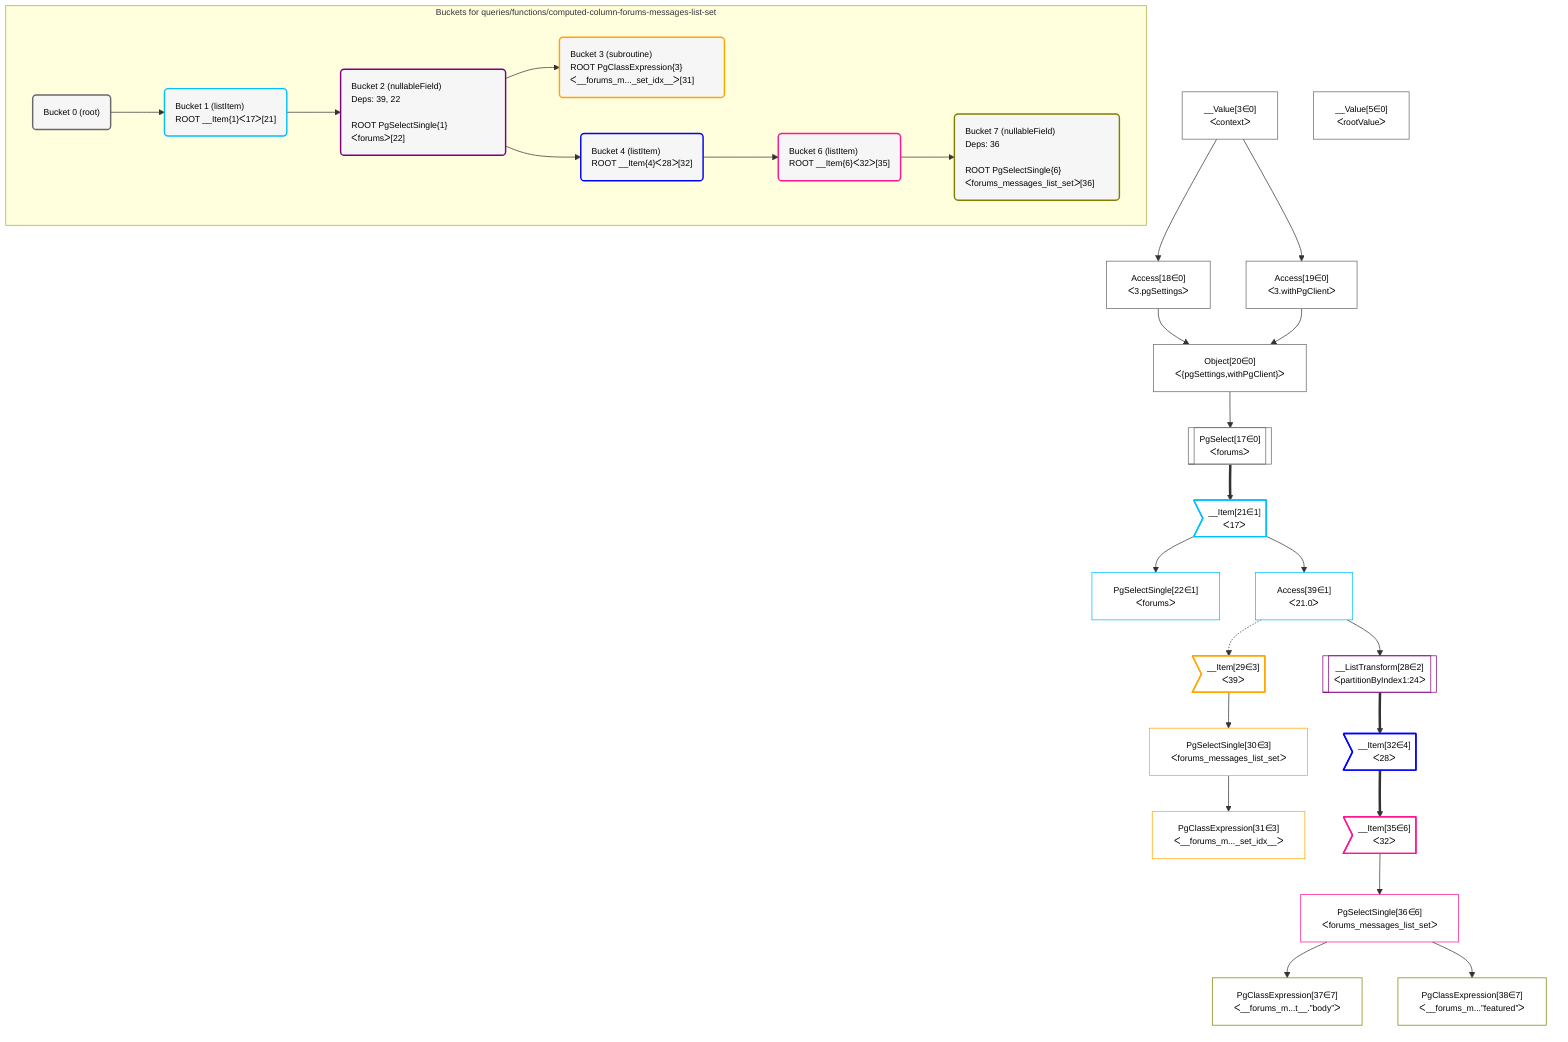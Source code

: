 %%{init: {'themeVariables': { 'fontSize': '12px'}}}%%
graph TD
    classDef path fill:#eee,stroke:#000,color:#000
    classDef plan fill:#fff,stroke-width:1px,color:#000
    classDef itemplan fill:#fff,stroke-width:2px,color:#000
    classDef sideeffectplan fill:#f00,stroke-width:2px,color:#000
    classDef bucket fill:#f6f6f6,color:#000,stroke-width:2px,text-align:left


    %% define steps
    __Value3["__Value[3∈0]<br />ᐸcontextᐳ"]:::plan
    __Value5["__Value[5∈0]<br />ᐸrootValueᐳ"]:::plan
    Access18["Access[18∈0]<br />ᐸ3.pgSettingsᐳ"]:::plan
    Access19["Access[19∈0]<br />ᐸ3.withPgClientᐳ"]:::plan
    Object20["Object[20∈0]<br />ᐸ{pgSettings,withPgClient}ᐳ"]:::plan
    PgSelect17[["PgSelect[17∈0]<br />ᐸforumsᐳ"]]:::plan
    __Item21>"__Item[21∈1]<br />ᐸ17ᐳ"]:::itemplan
    PgSelectSingle22["PgSelectSingle[22∈1]<br />ᐸforumsᐳ"]:::plan
    Access39["Access[39∈1]<br />ᐸ21.0ᐳ"]:::plan
    __ListTransform28[["__ListTransform[28∈2]<br />ᐸpartitionByIndex1:24ᐳ"]]:::plan
    __Item29>"__Item[29∈3]<br />ᐸ39ᐳ"]:::itemplan
    PgSelectSingle30["PgSelectSingle[30∈3]<br />ᐸforums_messages_list_setᐳ"]:::plan
    PgClassExpression31["PgClassExpression[31∈3]<br />ᐸ__forums_m..._set_idx__ᐳ"]:::plan
    __Item32>"__Item[32∈4]<br />ᐸ28ᐳ"]:::itemplan
    __Item35>"__Item[35∈6]<br />ᐸ32ᐳ"]:::itemplan
    PgSelectSingle36["PgSelectSingle[36∈6]<br />ᐸforums_messages_list_setᐳ"]:::plan
    PgClassExpression37["PgClassExpression[37∈7]<br />ᐸ__forums_m...t__.”body”ᐳ"]:::plan
    PgClassExpression38["PgClassExpression[38∈7]<br />ᐸ__forums_m...”featured”ᐳ"]:::plan

    %% plan dependencies
    __Value3 --> Access18
    __Value3 --> Access19
    Access18 & Access19 --> Object20
    Object20 --> PgSelect17
    PgSelect17 ==> __Item21
    __Item21 --> PgSelectSingle22
    __Item21 --> Access39
    Access39 --> __ListTransform28
    Access39 -.-> __Item29
    __Item29 --> PgSelectSingle30
    PgSelectSingle30 --> PgClassExpression31
    __ListTransform28 ==> __Item32
    __Item32 ==> __Item35
    __Item35 --> PgSelectSingle36
    PgSelectSingle36 --> PgClassExpression37
    PgSelectSingle36 --> PgClassExpression38

    subgraph "Buckets for queries/functions/computed-column-forums-messages-list-set"
    Bucket0("Bucket 0 (root)"):::bucket
    classDef bucket0 stroke:#696969
    class Bucket0,__Value3,__Value5,PgSelect17,Access18,Access19,Object20 bucket0
    Bucket1("Bucket 1 (listItem)<br />ROOT __Item{1}ᐸ17ᐳ[21]"):::bucket
    classDef bucket1 stroke:#00bfff
    class Bucket1,__Item21,PgSelectSingle22,Access39 bucket1
    Bucket2("Bucket 2 (nullableField)<br />Deps: 39, 22<br /><br />ROOT PgSelectSingle{1}ᐸforumsᐳ[22]"):::bucket
    classDef bucket2 stroke:#7f007f
    class Bucket2,__ListTransform28 bucket2
    Bucket3("Bucket 3 (subroutine)<br />ROOT PgClassExpression{3}ᐸ__forums_m..._set_idx__ᐳ[31]"):::bucket
    classDef bucket3 stroke:#ffa500
    class Bucket3,__Item29,PgSelectSingle30,PgClassExpression31 bucket3
    Bucket4("Bucket 4 (listItem)<br />ROOT __Item{4}ᐸ28ᐳ[32]"):::bucket
    classDef bucket4 stroke:#0000ff
    class Bucket4,__Item32 bucket4
    Bucket6("Bucket 6 (listItem)<br />ROOT __Item{6}ᐸ32ᐳ[35]"):::bucket
    classDef bucket6 stroke:#ff1493
    class Bucket6,__Item35,PgSelectSingle36 bucket6
    Bucket7("Bucket 7 (nullableField)<br />Deps: 36<br /><br />ROOT PgSelectSingle{6}ᐸforums_messages_list_setᐳ[36]"):::bucket
    classDef bucket7 stroke:#808000
    class Bucket7,PgClassExpression37,PgClassExpression38 bucket7
    Bucket0 --> Bucket1
    Bucket1 --> Bucket2
    Bucket2 --> Bucket3 & Bucket4
    Bucket4 --> Bucket6
    Bucket6 --> Bucket7
    end